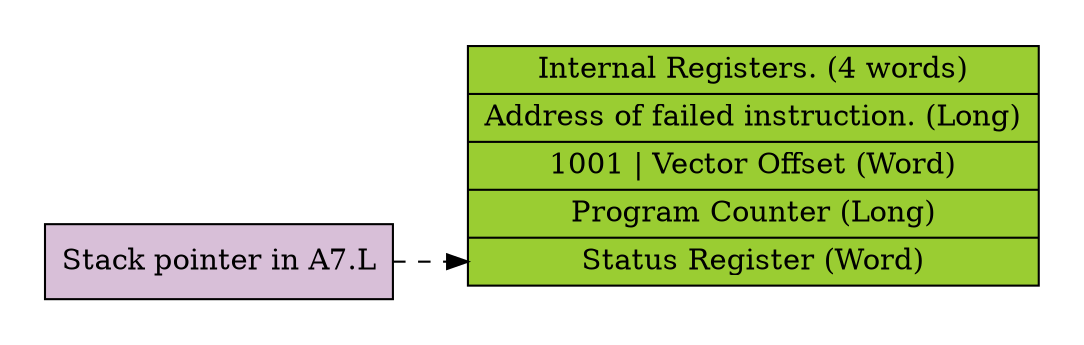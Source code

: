 // dot -T png -o exception_1_2.png exception_1_2.dot


digraph structs {
    rankdir=LR
    
    // Captions are commented because we supply one in the LaTeX source.
    //label="MC68020 Bus Error Stack Frame";
    pad="0.3";
    

    // Structure defaults, unless specified otherwise.
    node [shape=record style=filled];

// Structures...
    // If you want to split structures over multiple lines, then
    // put the | on the next line. 

    structSP    [label="<sp> Stack pointer in A7.L" 
                    fillcolor=thistle
                ];

    structStack  [label="<intreg>   Internal Registers. (4 words)
                    | <insadd>      Address of failed instruction. (Long)
                    | <1001>        1001 \| Vector Offset (Word)
                    | <pc>          Program Counter (Long)
                    | <sr>          Status Register (Word)" 
                    fillcolor=yellowgreen
                 ];


// Connecting lines...
    edge [style="dashed"];
      structSP:sp -> structStack:sr;
}



